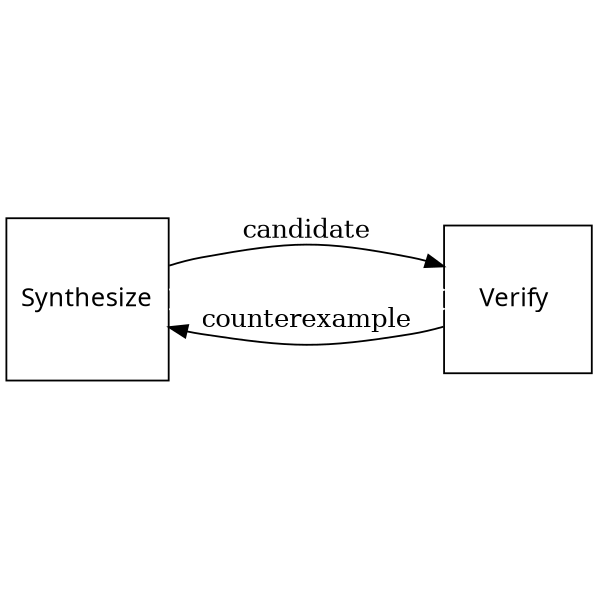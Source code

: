 digraph fgl {
	margin = "0"
	page = "4"
	size = "4"
	ratio = "fill"
	rankdir = "LR"
        splines = true
        Synthesize [fontname="Junction" shape="square"]
        Verify [fontname="Junction" shape="square" label="   Verify    "]
        Synthesize -> Verify [label="candidate"]
        Synthesize -> Verify [color="white"]
        Synthesize -> Verify [color="white"]
        Verify -> Synthesize [label="counterexample"]
}
